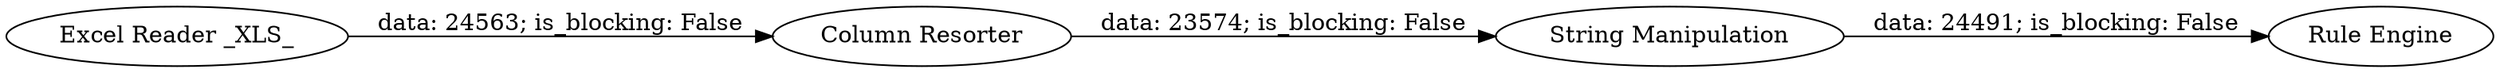 digraph {
	"-7233471308282892429_4" [label="Rule Engine"]
	"-7233471308282892429_2" [label="Column Resorter"]
	"-7233471308282892429_3" [label="String Manipulation"]
	"-7233471308282892429_1" [label="Excel Reader _XLS_"]
	"-7233471308282892429_3" -> "-7233471308282892429_4" [label="data: 24491; is_blocking: False"]
	"-7233471308282892429_1" -> "-7233471308282892429_2" [label="data: 24563; is_blocking: False"]
	"-7233471308282892429_2" -> "-7233471308282892429_3" [label="data: 23574; is_blocking: False"]
	rankdir=LR
}
